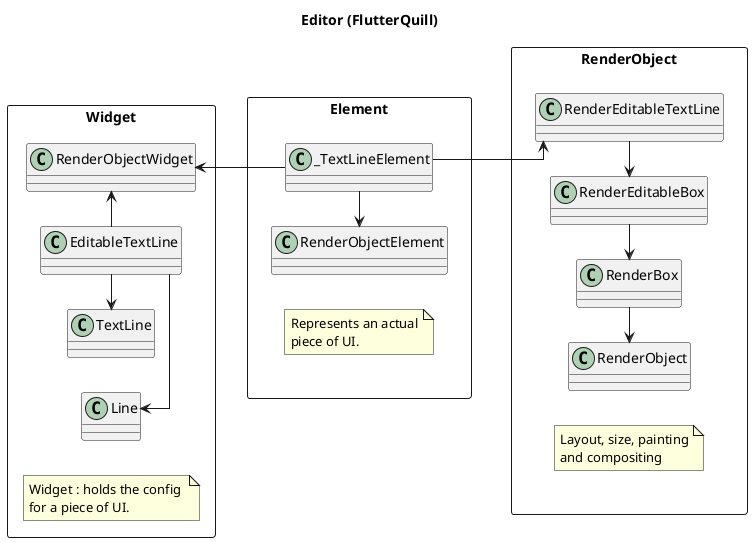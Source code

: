 @startuml EditorFlutterQuill

left to right direction
skinparam linetype ortho

title Editor (FlutterQuill)

package Widget <<Rectangle>> {
    class RenderObjectWidget
    class EditableTextLine
    class TextLine
    class Line

    note as N3
    Widget : holds the config 
    for a piece of UI.
    end note
}


package Element <<Rectangle>> {
    class _TextLineElement
    class RenderObjectElement
    
    note as N1
    Represents an actual
    piece of UI.
    end note
}


package RenderObject <<Rectangle>>  {
    class RenderEditableTextLine
    class RenderEditableBox
    class RenderBox
    class RenderObjectClass as "RenderObject"

    note as N2
    Layout, size, painting
    and compositing
    end note
}

Element -[hidden]-> RenderObject

EditableTextLine -> RenderObjectWidget
EditableTextLine -left> TextLine
EditableTextLine -left> Line

RenderObjectWidget <-- _TextLineElement
_TextLineElement -left> RenderObjectElement
_TextLineElement -> RenderEditableTextLine
' RenderEditableTextLine <-right- _TextLineElement

RenderEditableTextLine -left> RenderEditableBox
RenderEditableBox -left> RenderBox
RenderBox -left> RenderObjectClass

@enduml
